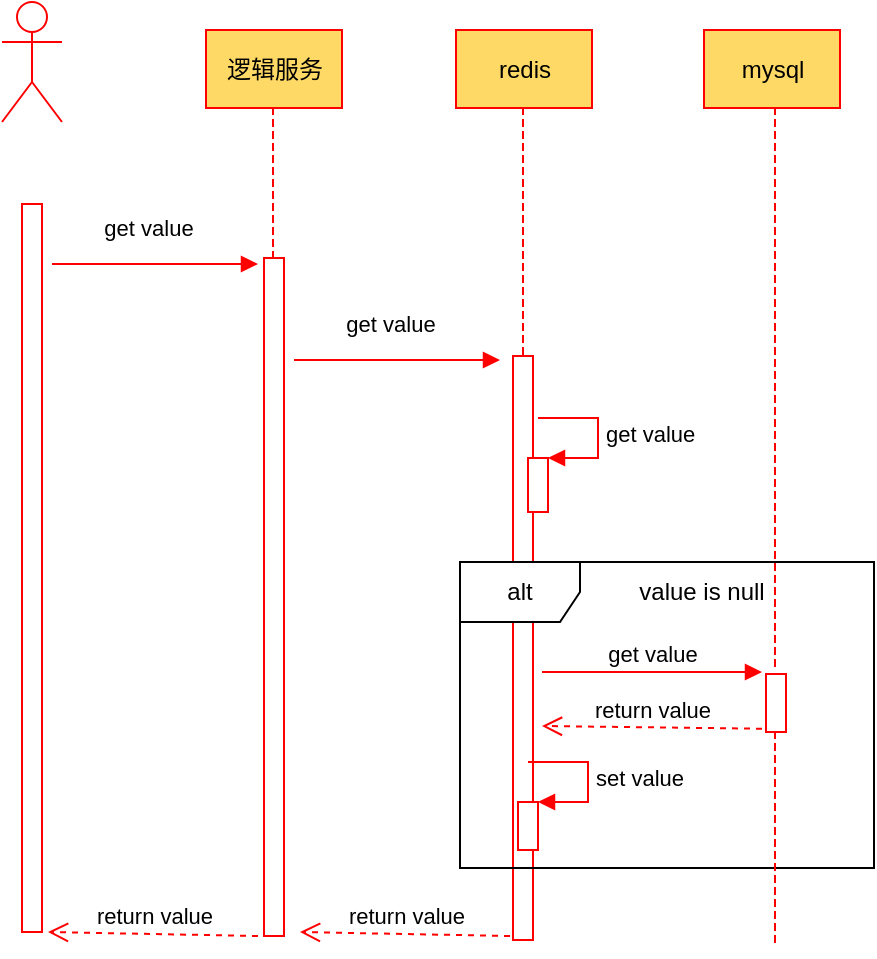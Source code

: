 <mxfile version="20.0.1" type="github">
  <diagram id="mMxJj-c8VBn48qBRDS8L" name="Page-1">
    <mxGraphModel dx="1422" dy="762" grid="0" gridSize="10" guides="1" tooltips="1" connect="1" arrows="1" fold="1" page="1" pageScale="1" pageWidth="827" pageHeight="1169" math="0" shadow="0">
      <root>
        <mxCell id="0" />
        <mxCell id="1" parent="0" />
        <mxCell id="z6KhFCeTX4yOgjB6BVxA-1" value="" style="shape=umlActor;verticalLabelPosition=bottom;verticalAlign=top;html=1;strokeColor=#FF0000;" parent="1" vertex="1">
          <mxGeometry x="158" y="139" width="30" height="60" as="geometry" />
        </mxCell>
        <mxCell id="z6KhFCeTX4yOgjB6BVxA-2" value="" style="html=1;points=[];perimeter=orthogonalPerimeter;strokeColor=#FF0000;shadow=0;" parent="1" vertex="1">
          <mxGeometry x="168" y="240" width="10" height="364" as="geometry" />
        </mxCell>
        <mxCell id="z6KhFCeTX4yOgjB6BVxA-3" value="" style="html=1;points=[];perimeter=orthogonalPerimeter;strokeColor=#FF0000;" parent="1" vertex="1">
          <mxGeometry x="289" y="267" width="10" height="339" as="geometry" />
        </mxCell>
        <mxCell id="z6KhFCeTX4yOgjB6BVxA-4" value="" style="html=1;points=[];perimeter=orthogonalPerimeter;strokeColor=#FF0000;" parent="1" vertex="1">
          <mxGeometry x="413.5" y="316" width="10" height="292" as="geometry" />
        </mxCell>
        <mxCell id="z6KhFCeTX4yOgjB6BVxA-6" value="逻辑服务" style="html=1;strokeColor=#FF0000;fillColor=#FFD966;" parent="1" vertex="1">
          <mxGeometry x="260" y="153" width="68" height="39" as="geometry" />
        </mxCell>
        <mxCell id="z6KhFCeTX4yOgjB6BVxA-7" value="redis" style="html=1;strokeColor=#FF0000;fillColor=#FFD966;" parent="1" vertex="1">
          <mxGeometry x="385" y="153" width="68" height="39" as="geometry" />
        </mxCell>
        <mxCell id="z6KhFCeTX4yOgjB6BVxA-16" value="" style="html=1;points=[];perimeter=orthogonalPerimeter;shadow=0;strokeColor=#FF0000;" parent="1" vertex="1">
          <mxGeometry x="421" y="367" width="10" height="27" as="geometry" />
        </mxCell>
        <mxCell id="z6KhFCeTX4yOgjB6BVxA-17" value="get value" style="edgeStyle=orthogonalEdgeStyle;html=1;align=left;spacingLeft=2;endArrow=block;rounded=0;entryX=1;entryY=0;elbow=vertical;strokeColor=#FF0000;" parent="1" target="z6KhFCeTX4yOgjB6BVxA-16" edge="1">
          <mxGeometry relative="1" as="geometry">
            <mxPoint x="426" y="347" as="sourcePoint" />
            <Array as="points">
              <mxPoint x="456" y="347" />
            </Array>
          </mxGeometry>
        </mxCell>
        <mxCell id="z6KhFCeTX4yOgjB6BVxA-18" value="alt" style="shape=umlFrame;whiteSpace=wrap;html=1;shadow=0;strokeColor=#000000;" parent="1" vertex="1">
          <mxGeometry x="387" y="419" width="207" height="153" as="geometry" />
        </mxCell>
        <mxCell id="6Fqfc0VOmwdHo4DhHVjG-14" value="get value" style="html=1;verticalAlign=bottom;endArrow=block;rounded=0;strokeColor=#FF0000;" edge="1" parent="1">
          <mxGeometry x="-0.068" y="9" width="80" relative="1" as="geometry">
            <mxPoint x="183" y="270" as="sourcePoint" />
            <mxPoint x="286" y="270" as="targetPoint" />
            <mxPoint as="offset" />
          </mxGeometry>
        </mxCell>
        <mxCell id="6Fqfc0VOmwdHo4DhHVjG-15" value="get value" style="html=1;verticalAlign=bottom;endArrow=block;rounded=0;strokeColor=#FF0000;" edge="1" parent="1">
          <mxGeometry x="-0.068" y="9" width="80" relative="1" as="geometry">
            <mxPoint x="304" y="318" as="sourcePoint" />
            <mxPoint x="407" y="318" as="targetPoint" />
            <mxPoint as="offset" />
          </mxGeometry>
        </mxCell>
        <mxCell id="6Fqfc0VOmwdHo4DhHVjG-16" value="" style="html=1;points=[];perimeter=orthogonalPerimeter;strokeColor=#FF0000;" vertex="1" parent="1">
          <mxGeometry x="540" y="475" width="10" height="29" as="geometry" />
        </mxCell>
        <mxCell id="6Fqfc0VOmwdHo4DhHVjG-17" value="get value" style="html=1;verticalAlign=bottom;endArrow=block;entryX=0;entryY=0;rounded=0;strokeColor=#FF0000;" edge="1" parent="1">
          <mxGeometry relative="1" as="geometry">
            <mxPoint x="428" y="474" as="sourcePoint" />
            <mxPoint x="538" y="474" as="targetPoint" />
          </mxGeometry>
        </mxCell>
        <mxCell id="6Fqfc0VOmwdHo4DhHVjG-18" value="return value" style="html=1;verticalAlign=bottom;endArrow=open;dashed=1;endSize=8;exitX=0;exitY=0.95;rounded=0;strokeColor=#FF0000;" edge="1" parent="1">
          <mxGeometry relative="1" as="geometry">
            <mxPoint x="428" y="501" as="targetPoint" />
            <mxPoint x="538" y="502.35" as="sourcePoint" />
          </mxGeometry>
        </mxCell>
        <mxCell id="6Fqfc0VOmwdHo4DhHVjG-19" value="" style="html=1;points=[];perimeter=orthogonalPerimeter;strokeColor=#FF0000;" vertex="1" parent="1">
          <mxGeometry x="416" y="539" width="10" height="24" as="geometry" />
        </mxCell>
        <mxCell id="6Fqfc0VOmwdHo4DhHVjG-20" value="set value" style="edgeStyle=orthogonalEdgeStyle;html=1;align=left;spacingLeft=2;endArrow=block;rounded=0;entryX=1;entryY=0;strokeColor=#FF0000;" edge="1" target="6Fqfc0VOmwdHo4DhHVjG-19" parent="1">
          <mxGeometry relative="1" as="geometry">
            <mxPoint x="421" y="519" as="sourcePoint" />
            <Array as="points">
              <mxPoint x="451" y="519" />
            </Array>
          </mxGeometry>
        </mxCell>
        <mxCell id="6Fqfc0VOmwdHo4DhHVjG-21" value="return value" style="html=1;verticalAlign=bottom;endArrow=open;dashed=1;endSize=8;rounded=0;strokeColor=#FF0000;" edge="1" parent="1">
          <mxGeometry relative="1" as="geometry">
            <mxPoint x="412" y="606" as="sourcePoint" />
            <mxPoint x="307" y="604" as="targetPoint" />
          </mxGeometry>
        </mxCell>
        <mxCell id="6Fqfc0VOmwdHo4DhHVjG-22" value="value is null" style="text;align=center;fontStyle=0;verticalAlign=middle;spacingLeft=3;spacingRight=3;strokeColor=none;rotatable=0;points=[[0,0.5],[1,0.5]];portConstraint=eastwest;" vertex="1" parent="1">
          <mxGeometry x="468" y="420" width="80" height="26" as="geometry" />
        </mxCell>
        <mxCell id="6Fqfc0VOmwdHo4DhHVjG-29" value="mysql" style="html=1;strokeColor=#FF0000;fillColor=#FFD966;" vertex="1" parent="1">
          <mxGeometry x="509" y="153" width="68" height="39" as="geometry" />
        </mxCell>
        <mxCell id="6Fqfc0VOmwdHo4DhHVjG-32" value="" style="shape=partialRectangle;fillColor=none;align=left;verticalAlign=middle;strokeColor=none;spacingLeft=34;rotatable=0;points=[[0,0.5],[1,0.5]];portConstraint=eastwest;dropTarget=0;" vertex="1" parent="1">
          <mxGeometry x="543.5" y="192" width="3" height="281" as="geometry" />
        </mxCell>
        <mxCell id="6Fqfc0VOmwdHo4DhHVjG-33" value="" style="shape=partialRectangle;top=0;left=0;bottom=0;fillColor=none;stokeWidth=1;dashed=1;align=left;verticalAlign=middle;spacingLeft=4;spacingRight=4;overflow=hidden;rotatable=0;points=[];portConstraint=eastwest;part=1;strokeColor=#FF0000;" vertex="1" connectable="0" parent="6Fqfc0VOmwdHo4DhHVjG-32">
          <mxGeometry width="1" height="281" as="geometry" />
        </mxCell>
        <mxCell id="6Fqfc0VOmwdHo4DhHVjG-34" value="" style="shape=partialRectangle;fillColor=none;align=left;verticalAlign=middle;strokeColor=none;spacingLeft=34;rotatable=0;points=[[0,0.5],[1,0.5]];portConstraint=eastwest;dropTarget=0;" vertex="1" parent="1">
          <mxGeometry x="543.5" y="504" width="3" height="108" as="geometry" />
        </mxCell>
        <mxCell id="6Fqfc0VOmwdHo4DhHVjG-35" value="" style="shape=partialRectangle;top=0;left=0;bottom=0;fillColor=none;stokeWidth=1;dashed=1;align=left;verticalAlign=middle;spacingLeft=4;spacingRight=4;overflow=hidden;rotatable=0;points=[];portConstraint=eastwest;part=1;strokeColor=#FF0000;" vertex="1" connectable="0" parent="6Fqfc0VOmwdHo4DhHVjG-34">
          <mxGeometry width="1" height="108" as="geometry" />
        </mxCell>
        <mxCell id="6Fqfc0VOmwdHo4DhHVjG-36" value="" style="shape=partialRectangle;fillColor=none;align=left;verticalAlign=middle;strokeColor=none;spacingLeft=34;rotatable=0;points=[[0,0.5],[1,0.5]];portConstraint=eastwest;dropTarget=0;" vertex="1" parent="1">
          <mxGeometry x="417.5" y="192" width="3" height="123" as="geometry" />
        </mxCell>
        <mxCell id="6Fqfc0VOmwdHo4DhHVjG-37" value="" style="shape=partialRectangle;top=0;left=0;bottom=0;fillColor=none;stokeWidth=1;dashed=1;align=left;verticalAlign=middle;spacingLeft=4;spacingRight=4;overflow=hidden;rotatable=0;points=[];portConstraint=eastwest;part=1;strokeColor=#FF0000;" vertex="1" connectable="0" parent="6Fqfc0VOmwdHo4DhHVjG-36">
          <mxGeometry width="1" height="123.0" as="geometry" />
        </mxCell>
        <mxCell id="6Fqfc0VOmwdHo4DhHVjG-38" value="" style="shape=partialRectangle;fillColor=none;align=left;verticalAlign=middle;strokeColor=none;spacingLeft=34;rotatable=0;points=[[0,0.5],[1,0.5]];portConstraint=eastwest;dropTarget=0;" vertex="1" parent="1">
          <mxGeometry x="292.5" y="192" width="3" height="76" as="geometry" />
        </mxCell>
        <mxCell id="6Fqfc0VOmwdHo4DhHVjG-39" value="" style="shape=partialRectangle;top=0;left=0;bottom=0;fillColor=none;stokeWidth=1;dashed=1;align=left;verticalAlign=middle;spacingLeft=4;spacingRight=4;overflow=hidden;rotatable=0;points=[];portConstraint=eastwest;part=1;strokeColor=#FF0000;" vertex="1" connectable="0" parent="6Fqfc0VOmwdHo4DhHVjG-38">
          <mxGeometry width="1" height="76.0" as="geometry" />
        </mxCell>
        <mxCell id="6Fqfc0VOmwdHo4DhHVjG-42" value="return value" style="html=1;verticalAlign=bottom;endArrow=open;dashed=1;endSize=8;rounded=0;strokeColor=#FF0000;" edge="1" parent="1">
          <mxGeometry relative="1" as="geometry">
            <mxPoint x="286" y="606" as="sourcePoint" />
            <mxPoint x="181" y="604" as="targetPoint" />
          </mxGeometry>
        </mxCell>
      </root>
    </mxGraphModel>
  </diagram>
</mxfile>
